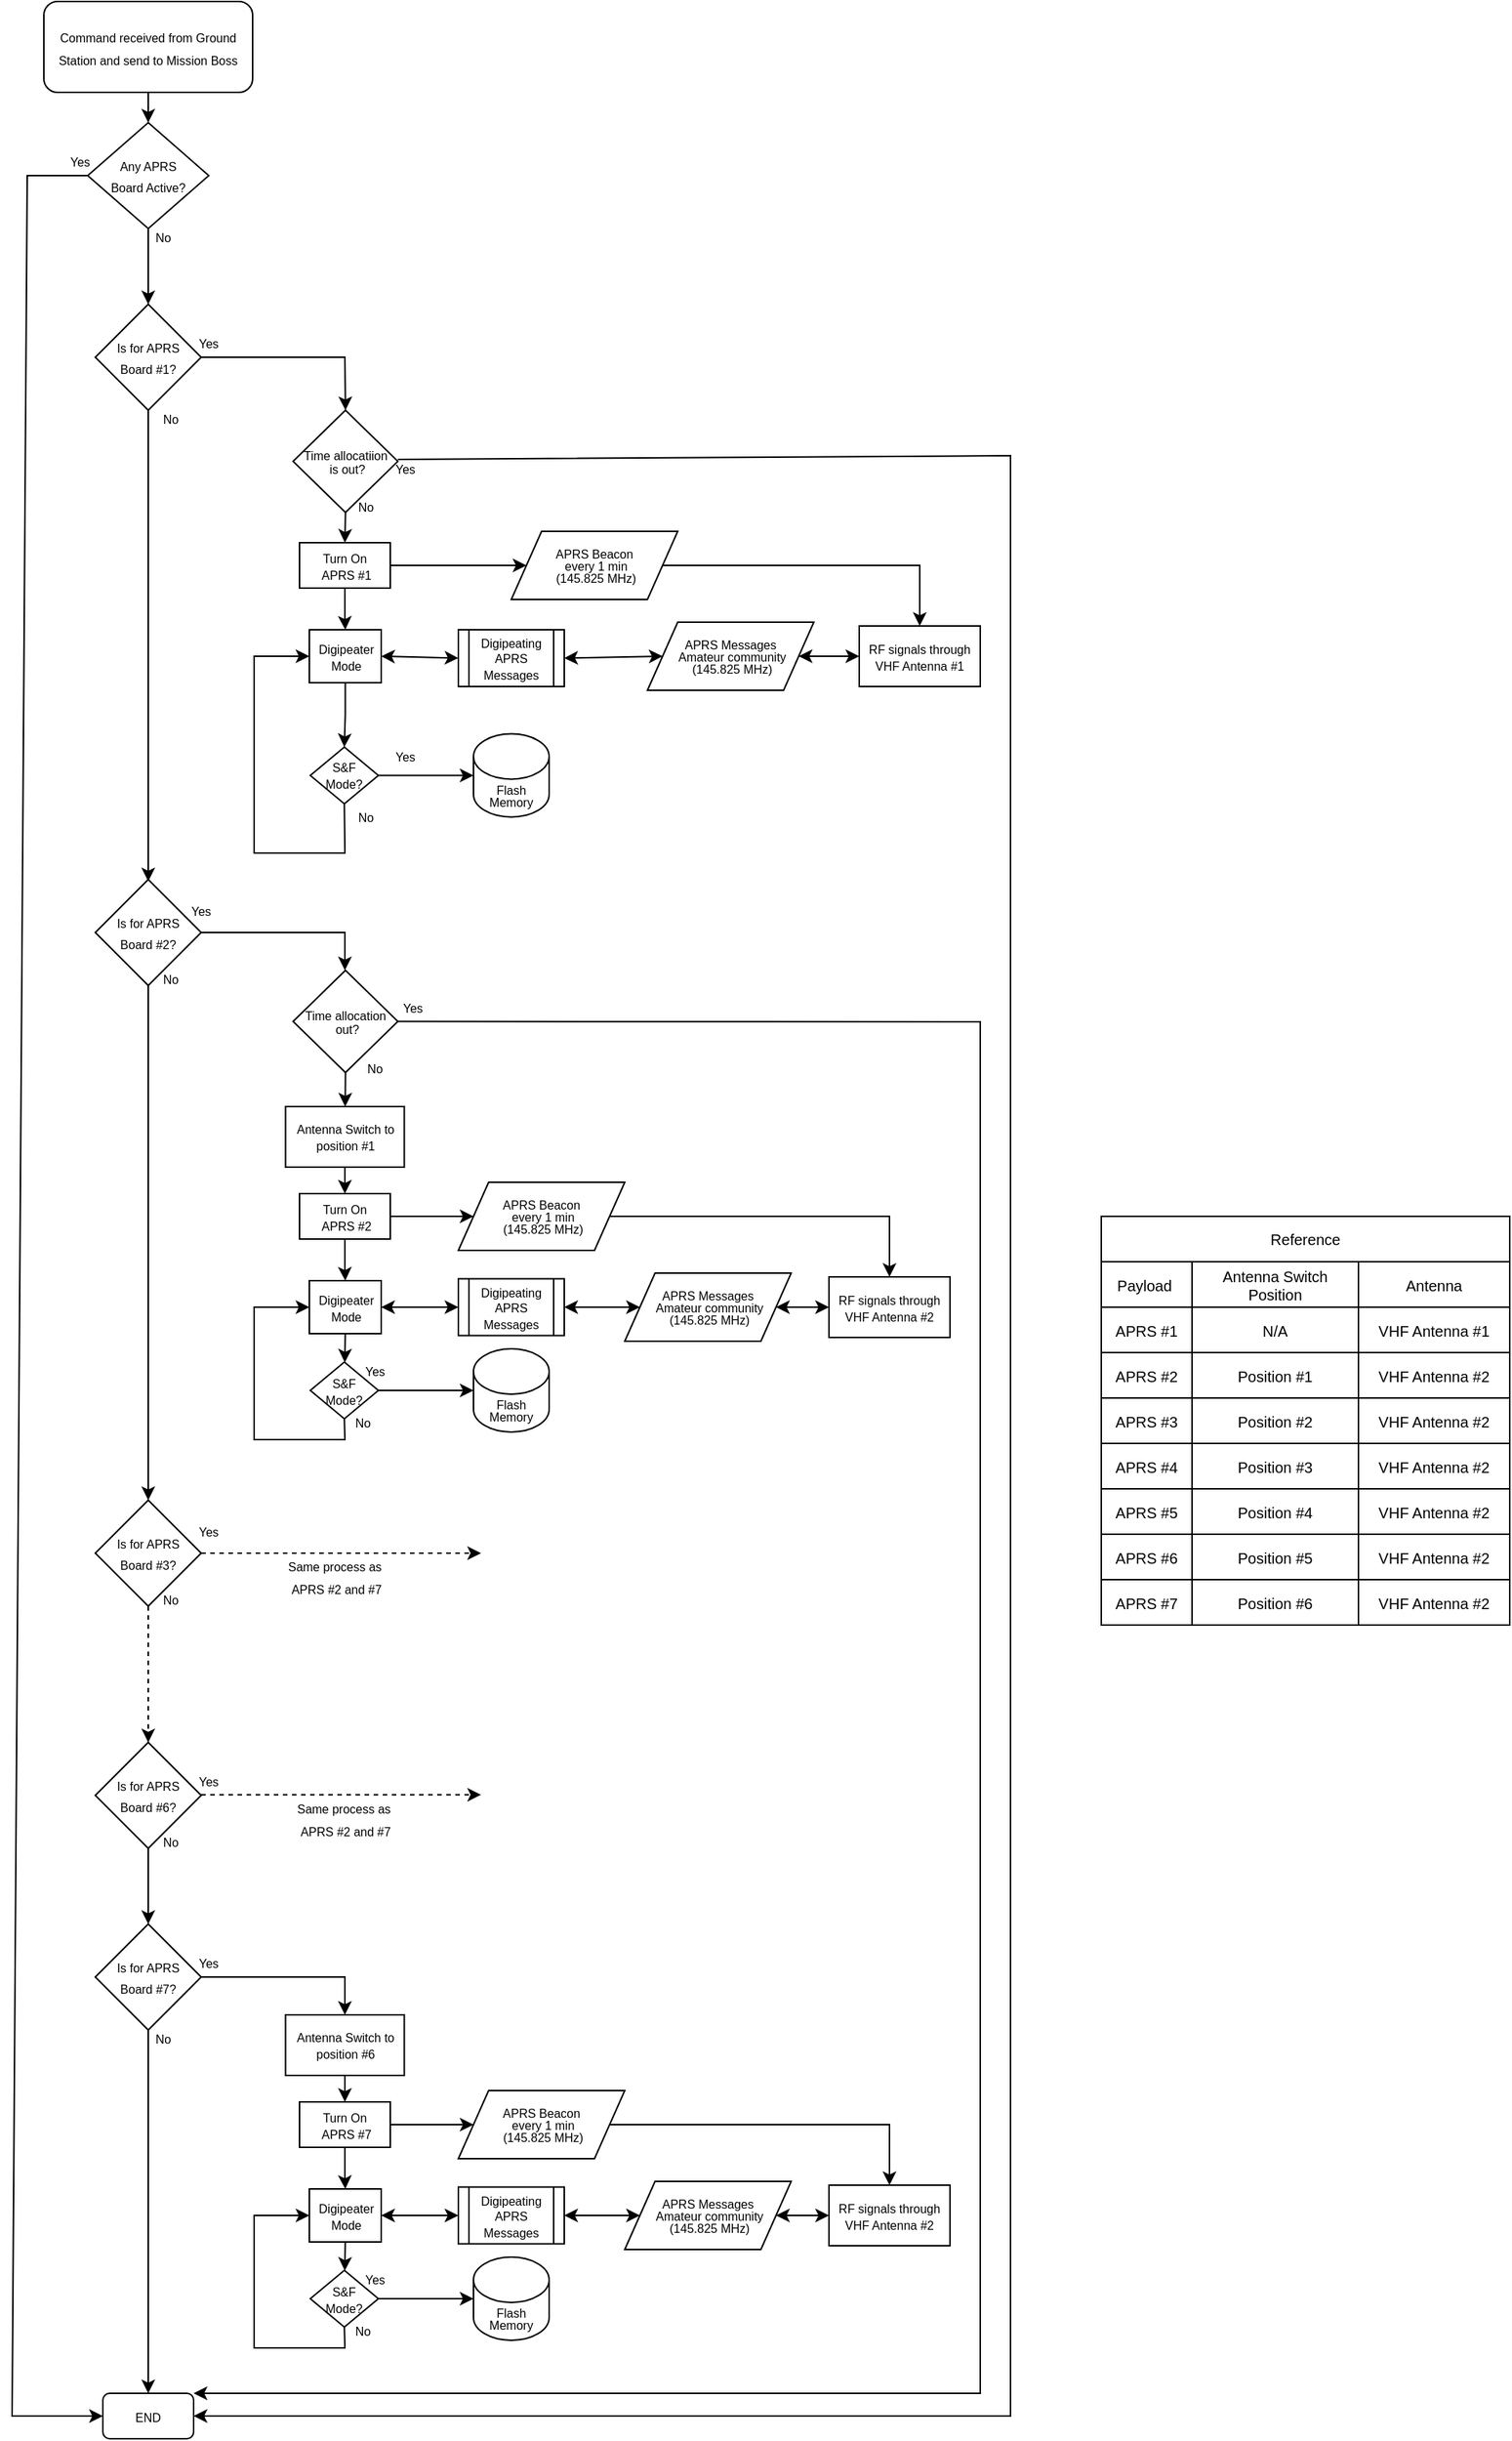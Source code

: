 <mxfile version="21.2.1" type="device">
  <diagram id="C5RBs43oDa-KdzZeNtuy" name="Page-1">
    <mxGraphModel dx="1036" dy="614" grid="1" gridSize="10" guides="1" tooltips="1" connect="1" arrows="1" fold="1" page="1" pageScale="1" pageWidth="1169" pageHeight="1654" math="0" shadow="0">
      <root>
        <mxCell id="WIyWlLk6GJQsqaUBKTNV-0" />
        <mxCell id="WIyWlLk6GJQsqaUBKTNV-1" parent="WIyWlLk6GJQsqaUBKTNV-0" />
        <mxCell id="vs_BLZ7xKDSKBa5y9xtv-194" value="Yes" style="text;html=1;strokeColor=none;fillColor=none;align=center;verticalAlign=middle;whiteSpace=wrap;rounded=0;fontSize=8;" parent="WIyWlLk6GJQsqaUBKTNV-1" vertex="1">
          <mxGeometry x="355" y="660" width="60" height="30" as="geometry" />
        </mxCell>
        <mxCell id="vs_BLZ7xKDSKBa5y9xtv-48" value="" style="edgeStyle=orthogonalEdgeStyle;rounded=0;orthogonalLoop=1;jettySize=auto;html=1;" parent="WIyWlLk6GJQsqaUBKTNV-1" source="vs_BLZ7xKDSKBa5y9xtv-7" edge="1">
          <mxGeometry relative="1" as="geometry">
            <mxPoint x="210" y="591.25" as="targetPoint" />
          </mxGeometry>
        </mxCell>
        <mxCell id="vs_BLZ7xKDSKBa5y9xtv-7" value="&lt;p style=&quot;line-height: 0%;&quot;&gt;&lt;span style=&quot;font-size: 8px;&quot;&gt;Is for APRS&lt;/span&gt;&lt;/p&gt;&lt;p style=&quot;line-height: 0%;&quot;&gt;&lt;span style=&quot;font-size: 8px;&quot;&gt;Board #1?&lt;/span&gt;&lt;/p&gt;" style="rhombus;whiteSpace=wrap;html=1;" parent="WIyWlLk6GJQsqaUBKTNV-1" vertex="1">
          <mxGeometry x="175" y="210" width="70" height="70" as="geometry" />
        </mxCell>
        <mxCell id="vs_BLZ7xKDSKBa5y9xtv-90" value="" style="edgeStyle=orthogonalEdgeStyle;rounded=0;orthogonalLoop=1;jettySize=auto;html=1;" parent="WIyWlLk6GJQsqaUBKTNV-1" source="vs_BLZ7xKDSKBa5y9xtv-13" target="vs_BLZ7xKDSKBa5y9xtv-19" edge="1">
          <mxGeometry relative="1" as="geometry" />
        </mxCell>
        <mxCell id="vs_BLZ7xKDSKBa5y9xtv-91" value="" style="edgeStyle=orthogonalEdgeStyle;rounded=0;orthogonalLoop=1;jettySize=auto;html=1;" parent="WIyWlLk6GJQsqaUBKTNV-1" source="vs_BLZ7xKDSKBa5y9xtv-13" target="vs_BLZ7xKDSKBa5y9xtv-35" edge="1">
          <mxGeometry relative="1" as="geometry" />
        </mxCell>
        <mxCell id="vs_BLZ7xKDSKBa5y9xtv-13" value="&lt;p style=&quot;line-height: 80%;&quot;&gt;&lt;font style=&quot;font-size: 8px;&quot;&gt;Turn On&lt;br&gt;&amp;nbsp;APRS #1&lt;/font&gt;&lt;/p&gt;" style="whiteSpace=wrap;html=1;" parent="WIyWlLk6GJQsqaUBKTNV-1" vertex="1">
          <mxGeometry x="310" y="367.5" width="60" height="30" as="geometry" />
        </mxCell>
        <mxCell id="vs_BLZ7xKDSKBa5y9xtv-26" value="" style="edgeStyle=orthogonalEdgeStyle;rounded=0;orthogonalLoop=1;jettySize=auto;html=1;" parent="WIyWlLk6GJQsqaUBKTNV-1" source="vs_BLZ7xKDSKBa5y9xtv-19" target="vs_BLZ7xKDSKBa5y9xtv-25" edge="1">
          <mxGeometry relative="1" as="geometry" />
        </mxCell>
        <mxCell id="vs_BLZ7xKDSKBa5y9xtv-19" value="&lt;p style=&quot;line-height: 80%;&quot;&gt;&lt;span style=&quot;font-size: 8px;&quot;&gt;Digipeater Mode&lt;/span&gt;&lt;/p&gt;" style="whiteSpace=wrap;html=1;" parent="WIyWlLk6GJQsqaUBKTNV-1" vertex="1">
          <mxGeometry x="316.5" y="425" width="47.5" height="35" as="geometry" />
        </mxCell>
        <mxCell id="vs_BLZ7xKDSKBa5y9xtv-54" value="" style="edgeStyle=orthogonalEdgeStyle;rounded=0;orthogonalLoop=1;jettySize=auto;html=1;startArrow=classic;startFill=1;" parent="WIyWlLk6GJQsqaUBKTNV-1" source="vs_BLZ7xKDSKBa5y9xtv-23" target="vs_BLZ7xKDSKBa5y9xtv-53" edge="1">
          <mxGeometry relative="1" as="geometry" />
        </mxCell>
        <mxCell id="vs_BLZ7xKDSKBa5y9xtv-23" value="&lt;p style=&quot;line-height: 0%; font-size: 8px;&quot;&gt;&lt;font style=&quot;font-size: 8px;&quot;&gt;APRS&amp;nbsp;Messages&lt;/font&gt;&lt;/p&gt;&lt;p style=&quot;line-height: 0%; font-size: 8px;&quot;&gt;&lt;font style=&quot;font-size: 8px;&quot;&gt;&amp;nbsp;Amateur community&lt;/font&gt;&lt;/p&gt;&lt;p style=&quot;line-height: 0%; font-size: 8px;&quot;&gt;&lt;font style=&quot;font-size: 8px;&quot;&gt;&amp;nbsp;(145.825 MHz)&lt;/font&gt;&lt;/p&gt;" style="shape=parallelogram;perimeter=parallelogramPerimeter;whiteSpace=wrap;html=1;fixedSize=1;" parent="WIyWlLk6GJQsqaUBKTNV-1" vertex="1">
          <mxGeometry x="540" y="420" width="110" height="45" as="geometry" />
        </mxCell>
        <mxCell id="vs_BLZ7xKDSKBa5y9xtv-32" value="" style="edgeStyle=orthogonalEdgeStyle;rounded=0;orthogonalLoop=1;jettySize=auto;html=1;entryX=0;entryY=0.5;entryDx=0;entryDy=0;entryPerimeter=0;" parent="WIyWlLk6GJQsqaUBKTNV-1" source="vs_BLZ7xKDSKBa5y9xtv-25" target="vs_BLZ7xKDSKBa5y9xtv-34" edge="1">
          <mxGeometry relative="1" as="geometry">
            <mxPoint x="450" y="517.5" as="targetPoint" />
          </mxGeometry>
        </mxCell>
        <mxCell id="vs_BLZ7xKDSKBa5y9xtv-25" value="&lt;p style=&quot;line-height: 70%;&quot;&gt;&lt;font style=&quot;font-size: 8px;&quot;&gt;S&amp;amp;F &lt;br&gt;Mode?&lt;/font&gt;&lt;/p&gt;" style="rhombus;whiteSpace=wrap;html=1;" parent="WIyWlLk6GJQsqaUBKTNV-1" vertex="1">
          <mxGeometry x="317.13" y="502.5" width="45" height="37.5" as="geometry" />
        </mxCell>
        <mxCell id="vs_BLZ7xKDSKBa5y9xtv-34" value="&lt;p style=&quot;line-height: 50%;&quot;&gt;&lt;font style=&quot;font-size: 8px;&quot;&gt;Flash Memory&lt;/font&gt;&lt;/p&gt;" style="shape=cylinder3;whiteSpace=wrap;html=1;boundedLbl=1;backgroundOutline=1;size=15;" parent="WIyWlLk6GJQsqaUBKTNV-1" vertex="1">
          <mxGeometry x="425" y="493.75" width="50" height="55" as="geometry" />
        </mxCell>
        <mxCell id="vs_BLZ7xKDSKBa5y9xtv-55" style="edgeStyle=orthogonalEdgeStyle;rounded=0;orthogonalLoop=1;jettySize=auto;html=1;entryX=0.5;entryY=0;entryDx=0;entryDy=0;" parent="WIyWlLk6GJQsqaUBKTNV-1" source="vs_BLZ7xKDSKBa5y9xtv-35" target="vs_BLZ7xKDSKBa5y9xtv-53" edge="1">
          <mxGeometry relative="1" as="geometry" />
        </mxCell>
        <mxCell id="vs_BLZ7xKDSKBa5y9xtv-35" value="&lt;p style=&quot;line-height: 0%; font-size: 8px;&quot;&gt;&lt;font style=&quot;font-size: 8px;&quot;&gt;APRS&amp;nbsp;Beacon&lt;/font&gt;&lt;/p&gt;&lt;p style=&quot;line-height: 0%; font-size: 8px;&quot;&gt;&lt;font style=&quot;font-size: 8px;&quot;&gt;&amp;nbsp;every 1 min&lt;/font&gt;&lt;/p&gt;&lt;p style=&quot;line-height: 0%; font-size: 8px;&quot;&gt;&lt;font style=&quot;font-size: 8px;&quot;&gt;&amp;nbsp;(145.825 MHz)&lt;/font&gt;&lt;/p&gt;" style="shape=parallelogram;perimeter=parallelogramPerimeter;whiteSpace=wrap;html=1;fixedSize=1;" parent="WIyWlLk6GJQsqaUBKTNV-1" vertex="1">
          <mxGeometry x="450" y="360" width="110" height="45" as="geometry" />
        </mxCell>
        <mxCell id="vs_BLZ7xKDSKBa5y9xtv-36" value="" style="endArrow=classic;html=1;rounded=0;exitX=0.5;exitY=1;exitDx=0;exitDy=0;entryX=0;entryY=0.5;entryDx=0;entryDy=0;" parent="WIyWlLk6GJQsqaUBKTNV-1" source="vs_BLZ7xKDSKBa5y9xtv-25" target="vs_BLZ7xKDSKBa5y9xtv-19" edge="1">
          <mxGeometry width="50" height="50" relative="1" as="geometry">
            <mxPoint x="400" y="472.5" as="sourcePoint" />
            <mxPoint x="450" y="422.5" as="targetPoint" />
            <Array as="points">
              <mxPoint x="340" y="572.5" />
              <mxPoint x="280" y="572.5" />
              <mxPoint x="280" y="442.5" />
            </Array>
          </mxGeometry>
        </mxCell>
        <mxCell id="vs_BLZ7xKDSKBa5y9xtv-37" value="&lt;font style=&quot;font-size: 8px;&quot;&gt;Yes&lt;/font&gt;" style="text;html=1;strokeColor=none;fillColor=none;align=center;verticalAlign=middle;whiteSpace=wrap;rounded=0;" parent="WIyWlLk6GJQsqaUBKTNV-1" vertex="1">
          <mxGeometry x="370" y="502.5" width="20" height="10" as="geometry" />
        </mxCell>
        <mxCell id="vs_BLZ7xKDSKBa5y9xtv-38" value="&lt;font style=&quot;font-size: 8px;&quot;&gt;No&lt;/font&gt;" style="text;html=1;strokeColor=none;fillColor=none;align=center;verticalAlign=middle;whiteSpace=wrap;rounded=0;" parent="WIyWlLk6GJQsqaUBKTNV-1" vertex="1">
          <mxGeometry x="344" y="542.5" width="20" height="10" as="geometry" />
        </mxCell>
        <mxCell id="vs_BLZ7xKDSKBa5y9xtv-42" value="&lt;font style=&quot;font-size: 8px;&quot;&gt;Yes&lt;/font&gt;" style="text;html=1;strokeColor=none;fillColor=none;align=center;verticalAlign=middle;whiteSpace=wrap;rounded=0;" parent="WIyWlLk6GJQsqaUBKTNV-1" vertex="1">
          <mxGeometry x="240" y="230" width="20" height="10" as="geometry" />
        </mxCell>
        <mxCell id="vs_BLZ7xKDSKBa5y9xtv-43" value="&lt;p style=&quot;line-height: 80%;&quot;&gt;&lt;font style=&quot;font-size: 8px;&quot;&gt;Digipeating&lt;br&gt;APRS Messages&lt;/font&gt;&lt;/p&gt;" style="shape=process;whiteSpace=wrap;html=1;backgroundOutline=1;" parent="WIyWlLk6GJQsqaUBKTNV-1" vertex="1">
          <mxGeometry x="415" y="425" width="70" height="37.5" as="geometry" />
        </mxCell>
        <mxCell id="vs_BLZ7xKDSKBa5y9xtv-44" value="" style="endArrow=classic;html=1;rounded=0;exitX=1;exitY=0.5;exitDx=0;exitDy=0;entryX=0;entryY=0.5;entryDx=0;entryDy=0;startArrow=classic;startFill=1;" parent="WIyWlLk6GJQsqaUBKTNV-1" source="vs_BLZ7xKDSKBa5y9xtv-19" target="vs_BLZ7xKDSKBa5y9xtv-43" edge="1">
          <mxGeometry width="50" height="50" relative="1" as="geometry">
            <mxPoint x="340" y="372.5" as="sourcePoint" />
            <mxPoint x="390" y="322.5" as="targetPoint" />
          </mxGeometry>
        </mxCell>
        <mxCell id="vs_BLZ7xKDSKBa5y9xtv-45" value="" style="endArrow=classic;html=1;rounded=0;exitX=1;exitY=0.5;exitDx=0;exitDy=0;entryX=0;entryY=0.5;entryDx=0;entryDy=0;startArrow=classic;startFill=1;" parent="WIyWlLk6GJQsqaUBKTNV-1" source="vs_BLZ7xKDSKBa5y9xtv-43" target="vs_BLZ7xKDSKBa5y9xtv-23" edge="1">
          <mxGeometry width="50" height="50" relative="1" as="geometry">
            <mxPoint x="520" y="407.5" as="sourcePoint" />
            <mxPoint x="570" y="357.5" as="targetPoint" />
          </mxGeometry>
        </mxCell>
        <mxCell id="vs_BLZ7xKDSKBa5y9xtv-53" value="&lt;p style=&quot;line-height: 80%;&quot;&gt;&lt;font style=&quot;font-size: 8px;&quot;&gt;RF signals through VHF Antenna #1&lt;/font&gt;&lt;/p&gt;" style="whiteSpace=wrap;html=1;" parent="WIyWlLk6GJQsqaUBKTNV-1" vertex="1">
          <mxGeometry x="680" y="422.5" width="80" height="40" as="geometry" />
        </mxCell>
        <mxCell id="vs_BLZ7xKDSKBa5y9xtv-92" value="&lt;font style=&quot;font-size: 8px;&quot;&gt;No&lt;/font&gt;" style="text;html=1;strokeColor=none;fillColor=none;align=center;verticalAlign=middle;whiteSpace=wrap;rounded=0;" parent="WIyWlLk6GJQsqaUBKTNV-1" vertex="1">
          <mxGeometry x="215" y="280" width="20" height="10" as="geometry" />
        </mxCell>
        <mxCell id="vs_BLZ7xKDSKBa5y9xtv-93" value="&lt;p style=&quot;line-height: 0%;&quot;&gt;&lt;font style=&quot;font-size: 8px;&quot;&gt;Any APRS&lt;/font&gt;&lt;/p&gt;&lt;p style=&quot;line-height: 0%;&quot;&gt;&lt;font style=&quot;font-size: 8px;&quot;&gt;Board Active?&lt;/font&gt;&lt;/p&gt;" style="rhombus;whiteSpace=wrap;html=1;" parent="WIyWlLk6GJQsqaUBKTNV-1" vertex="1">
          <mxGeometry x="170" y="90" width="80" height="70" as="geometry" />
        </mxCell>
        <mxCell id="vs_BLZ7xKDSKBa5y9xtv-96" value="" style="endArrow=classic;html=1;rounded=0;exitX=0.5;exitY=1;exitDx=0;exitDy=0;entryX=0.5;entryY=0;entryDx=0;entryDy=0;" parent="WIyWlLk6GJQsqaUBKTNV-1" source="vs_BLZ7xKDSKBa5y9xtv-93" target="vs_BLZ7xKDSKBa5y9xtv-7" edge="1">
          <mxGeometry width="50" height="50" relative="1" as="geometry">
            <mxPoint x="450" y="400" as="sourcePoint" />
            <mxPoint x="500" y="350" as="targetPoint" />
          </mxGeometry>
        </mxCell>
        <mxCell id="vs_BLZ7xKDSKBa5y9xtv-99" value="&lt;font style=&quot;font-size: 8px;&quot;&gt;Yes&lt;/font&gt;" style="text;html=1;strokeColor=none;fillColor=none;align=center;verticalAlign=middle;whiteSpace=wrap;rounded=0;" parent="WIyWlLk6GJQsqaUBKTNV-1" vertex="1">
          <mxGeometry x="155" y="110" width="20" height="10" as="geometry" />
        </mxCell>
        <mxCell id="vs_BLZ7xKDSKBa5y9xtv-100" value="&lt;font style=&quot;font-size: 8px;&quot;&gt;No&lt;/font&gt;" style="text;html=1;strokeColor=none;fillColor=none;align=center;verticalAlign=middle;whiteSpace=wrap;rounded=0;" parent="WIyWlLk6GJQsqaUBKTNV-1" vertex="1">
          <mxGeometry x="210" y="160" width="20" height="10" as="geometry" />
        </mxCell>
        <mxCell id="vs_BLZ7xKDSKBa5y9xtv-101" value="&lt;p style=&quot;line-height: 0%;&quot;&gt;&lt;span style=&quot;font-size: 8px;&quot;&gt;Is for APRS&lt;/span&gt;&lt;/p&gt;&lt;p style=&quot;line-height: 0%;&quot;&gt;&lt;span style=&quot;font-size: 8px;&quot;&gt;Board #2?&lt;/span&gt;&lt;/p&gt;" style="rhombus;whiteSpace=wrap;html=1;" parent="WIyWlLk6GJQsqaUBKTNV-1" vertex="1">
          <mxGeometry x="175" y="590" width="70" height="70" as="geometry" />
        </mxCell>
        <mxCell id="vs_BLZ7xKDSKBa5y9xtv-109" value="&lt;p style=&quot;line-height: 80%;&quot;&gt;&lt;font style=&quot;font-size: 8px;&quot;&gt;Antenna Switch to position #1&lt;/font&gt;&lt;/p&gt;" style="whiteSpace=wrap;html=1;" parent="WIyWlLk6GJQsqaUBKTNV-1" vertex="1">
          <mxGeometry x="300.75" y="740" width="78.5" height="40" as="geometry" />
        </mxCell>
        <mxCell id="vs_BLZ7xKDSKBa5y9xtv-122" value="&lt;font style=&quot;font-size: 8px;&quot;&gt;Yes&lt;/font&gt;" style="text;html=1;strokeColor=none;fillColor=none;align=center;verticalAlign=middle;whiteSpace=wrap;rounded=0;" parent="WIyWlLk6GJQsqaUBKTNV-1" vertex="1">
          <mxGeometry x="235" y="605" width="20" height="10" as="geometry" />
        </mxCell>
        <mxCell id="vs_BLZ7xKDSKBa5y9xtv-123" value="&lt;font style=&quot;font-size: 8px;&quot;&gt;No&lt;/font&gt;" style="text;html=1;strokeColor=none;fillColor=none;align=center;verticalAlign=middle;whiteSpace=wrap;rounded=0;" parent="WIyWlLk6GJQsqaUBKTNV-1" vertex="1">
          <mxGeometry x="215" y="650" width="20" height="10" as="geometry" />
        </mxCell>
        <mxCell id="vs_BLZ7xKDSKBa5y9xtv-147" value="&lt;p style=&quot;line-height: 0%;&quot;&gt;&lt;span style=&quot;font-size: 8px;&quot;&gt;Is for APRS&lt;/span&gt;&lt;/p&gt;&lt;p style=&quot;line-height: 0%;&quot;&gt;&lt;span style=&quot;font-size: 8px;&quot;&gt;Board #7?&lt;/span&gt;&lt;/p&gt;" style="rhombus;whiteSpace=wrap;html=1;" parent="WIyWlLk6GJQsqaUBKTNV-1" vertex="1">
          <mxGeometry x="175" y="1280" width="70" height="70" as="geometry" />
        </mxCell>
        <mxCell id="vs_BLZ7xKDSKBa5y9xtv-150" value="&lt;font style=&quot;font-size: 8px;&quot;&gt;END&lt;/font&gt;" style="rounded=1;whiteSpace=wrap;html=1;" parent="WIyWlLk6GJQsqaUBKTNV-1" vertex="1">
          <mxGeometry x="180" y="1590" width="60" height="30" as="geometry" />
        </mxCell>
        <mxCell id="vs_BLZ7xKDSKBa5y9xtv-151" value="" style="endArrow=classic;html=1;rounded=0;exitX=0.5;exitY=1;exitDx=0;exitDy=0;entryX=0.5;entryY=0;entryDx=0;entryDy=0;" parent="WIyWlLk6GJQsqaUBKTNV-1" source="vs_BLZ7xKDSKBa5y9xtv-147" target="vs_BLZ7xKDSKBa5y9xtv-150" edge="1">
          <mxGeometry width="50" height="50" relative="1" as="geometry">
            <mxPoint x="500" y="1080" as="sourcePoint" />
            <mxPoint x="550" y="1030" as="targetPoint" />
          </mxGeometry>
        </mxCell>
        <mxCell id="vs_BLZ7xKDSKBa5y9xtv-152" value="" style="endArrow=classic;html=1;rounded=0;exitX=0;exitY=0.5;exitDx=0;exitDy=0;entryX=0;entryY=0.5;entryDx=0;entryDy=0;" parent="WIyWlLk6GJQsqaUBKTNV-1" source="vs_BLZ7xKDSKBa5y9xtv-93" target="vs_BLZ7xKDSKBa5y9xtv-150" edge="1">
          <mxGeometry width="50" height="50" relative="1" as="geometry">
            <mxPoint x="500" y="430" as="sourcePoint" />
            <mxPoint x="140" y="1170" as="targetPoint" />
            <Array as="points">
              <mxPoint x="130" y="125" />
              <mxPoint x="120" y="1605" />
            </Array>
          </mxGeometry>
        </mxCell>
        <mxCell id="vs_BLZ7xKDSKBa5y9xtv-154" value="&lt;font style=&quot;font-size: 8px;&quot;&gt;Same process as&amp;nbsp;&lt;br&gt;APRS #2 and #7&lt;/font&gt;" style="text;html=1;align=center;verticalAlign=middle;resizable=0;points=[];autosize=1;strokeColor=none;fillColor=none;" parent="WIyWlLk6GJQsqaUBKTNV-1" vertex="1">
          <mxGeometry x="289.25" y="1030" width="90" height="40" as="geometry" />
        </mxCell>
        <mxCell id="vs_BLZ7xKDSKBa5y9xtv-155" value="&lt;p style=&quot;line-height: 60%;&quot;&gt;&lt;font style=&quot;font-size: 8px;&quot;&gt;Time allocatiion&lt;br&gt;&amp;nbsp;is out?&lt;/font&gt;&lt;/p&gt;" style="rhombus;whiteSpace=wrap;html=1;" parent="WIyWlLk6GJQsqaUBKTNV-1" vertex="1">
          <mxGeometry x="305.75" y="280" width="69.25" height="67.5" as="geometry" />
        </mxCell>
        <mxCell id="vs_BLZ7xKDSKBa5y9xtv-156" value="" style="endArrow=classic;html=1;rounded=0;exitX=0.5;exitY=1;exitDx=0;exitDy=0;entryX=0.5;entryY=0;entryDx=0;entryDy=0;" parent="WIyWlLk6GJQsqaUBKTNV-1" source="vs_BLZ7xKDSKBa5y9xtv-155" target="vs_BLZ7xKDSKBa5y9xtv-13" edge="1">
          <mxGeometry width="50" height="50" relative="1" as="geometry">
            <mxPoint x="350" y="270" as="sourcePoint" />
            <mxPoint x="400" y="220" as="targetPoint" />
          </mxGeometry>
        </mxCell>
        <mxCell id="vs_BLZ7xKDSKBa5y9xtv-157" value="&lt;font style=&quot;font-size: 8px;&quot;&gt;No&lt;/font&gt;" style="text;html=1;strokeColor=none;fillColor=none;align=center;verticalAlign=middle;whiteSpace=wrap;rounded=0;" parent="WIyWlLk6GJQsqaUBKTNV-1" vertex="1">
          <mxGeometry x="344" y="337.5" width="20" height="10" as="geometry" />
        </mxCell>
        <mxCell id="vs_BLZ7xKDSKBa5y9xtv-158" value="" style="endArrow=classic;html=1;rounded=0;exitX=1;exitY=0.5;exitDx=0;exitDy=0;entryX=0.5;entryY=0;entryDx=0;entryDy=0;" parent="WIyWlLk6GJQsqaUBKTNV-1" source="vs_BLZ7xKDSKBa5y9xtv-7" target="vs_BLZ7xKDSKBa5y9xtv-155" edge="1">
          <mxGeometry width="50" height="50" relative="1" as="geometry">
            <mxPoint x="350" y="270" as="sourcePoint" />
            <mxPoint x="400" y="220" as="targetPoint" />
            <Array as="points">
              <mxPoint x="340" y="245" />
            </Array>
          </mxGeometry>
        </mxCell>
        <mxCell id="vs_BLZ7xKDSKBa5y9xtv-159" value="&lt;font style=&quot;font-size: 8px;&quot;&gt;Yes&lt;/font&gt;" style="text;html=1;strokeColor=none;fillColor=none;align=center;verticalAlign=middle;whiteSpace=wrap;rounded=0;" parent="WIyWlLk6GJQsqaUBKTNV-1" vertex="1">
          <mxGeometry x="370" y="312.5" width="20" height="10" as="geometry" />
        </mxCell>
        <mxCell id="vs_BLZ7xKDSKBa5y9xtv-161" value="" style="endArrow=classic;html=1;rounded=0;exitX=0.25;exitY=0;exitDx=0;exitDy=0;entryX=1;entryY=0.5;entryDx=0;entryDy=0;" parent="WIyWlLk6GJQsqaUBKTNV-1" source="vs_BLZ7xKDSKBa5y9xtv-159" target="vs_BLZ7xKDSKBa5y9xtv-150" edge="1">
          <mxGeometry width="50" height="50" relative="1" as="geometry">
            <mxPoint x="415" y="317.5" as="sourcePoint" />
            <mxPoint x="850" y="1260" as="targetPoint" />
            <Array as="points">
              <mxPoint x="780" y="310" />
              <mxPoint x="780" y="1605" />
            </Array>
          </mxGeometry>
        </mxCell>
        <mxCell id="vs_BLZ7xKDSKBa5y9xtv-162" value="&lt;p style=&quot;line-height: 60%;&quot;&gt;&lt;font style=&quot;font-size: 8px;&quot;&gt;Time allocation&lt;br&gt;&amp;nbsp;out?&lt;/font&gt;&lt;/p&gt;" style="rhombus;html=1;verticalAlign=middle;whiteSpace=wrap;" parent="WIyWlLk6GJQsqaUBKTNV-1" vertex="1">
          <mxGeometry x="305.75" y="650" width="69.25" height="67.5" as="geometry" />
        </mxCell>
        <mxCell id="vs_BLZ7xKDSKBa5y9xtv-163" value="" style="endArrow=classic;html=1;rounded=0;exitX=1;exitY=0.5;exitDx=0;exitDy=0;" parent="WIyWlLk6GJQsqaUBKTNV-1" edge="1">
          <mxGeometry width="50" height="50" relative="1" as="geometry">
            <mxPoint x="245" y="625" as="sourcePoint" />
            <mxPoint x="340" y="650" as="targetPoint" />
            <Array as="points">
              <mxPoint x="340" y="625" />
            </Array>
          </mxGeometry>
        </mxCell>
        <mxCell id="vs_BLZ7xKDSKBa5y9xtv-164" value="" style="endArrow=classic;html=1;rounded=0;exitX=0.5;exitY=1;exitDx=0;exitDy=0;" parent="WIyWlLk6GJQsqaUBKTNV-1" source="vs_BLZ7xKDSKBa5y9xtv-162" target="vs_BLZ7xKDSKBa5y9xtv-109" edge="1">
          <mxGeometry width="50" height="50" relative="1" as="geometry">
            <mxPoint x="270" y="850" as="sourcePoint" />
            <mxPoint x="320" y="800" as="targetPoint" />
          </mxGeometry>
        </mxCell>
        <mxCell id="vs_BLZ7xKDSKBa5y9xtv-165" value="" style="edgeStyle=orthogonalEdgeStyle;rounded=0;orthogonalLoop=1;jettySize=auto;html=1;" parent="WIyWlLk6GJQsqaUBKTNV-1" source="vs_BLZ7xKDSKBa5y9xtv-167" target="vs_BLZ7xKDSKBa5y9xtv-169" edge="1">
          <mxGeometry relative="1" as="geometry" />
        </mxCell>
        <mxCell id="vs_BLZ7xKDSKBa5y9xtv-166" value="" style="edgeStyle=orthogonalEdgeStyle;rounded=0;orthogonalLoop=1;jettySize=auto;html=1;" parent="WIyWlLk6GJQsqaUBKTNV-1" source="vs_BLZ7xKDSKBa5y9xtv-167" target="vs_BLZ7xKDSKBa5y9xtv-176" edge="1">
          <mxGeometry relative="1" as="geometry" />
        </mxCell>
        <mxCell id="vs_BLZ7xKDSKBa5y9xtv-167" value="&lt;p style=&quot;line-height: 80%;&quot;&gt;&lt;font style=&quot;font-size: 8px;&quot;&gt;Turn On&lt;br&gt;&amp;nbsp;APRS #2&lt;/font&gt;&lt;/p&gt;" style="whiteSpace=wrap;html=1;" parent="WIyWlLk6GJQsqaUBKTNV-1" vertex="1">
          <mxGeometry x="310" y="797.5" width="60" height="30" as="geometry" />
        </mxCell>
        <mxCell id="vs_BLZ7xKDSKBa5y9xtv-169" value="&lt;p style=&quot;line-height: 80%;&quot;&gt;&lt;span style=&quot;font-size: 8px;&quot;&gt;Digipeater Mode&lt;/span&gt;&lt;/p&gt;" style="whiteSpace=wrap;html=1;" parent="WIyWlLk6GJQsqaUBKTNV-1" vertex="1">
          <mxGeometry x="316.5" y="855" width="47.5" height="35" as="geometry" />
        </mxCell>
        <mxCell id="vs_BLZ7xKDSKBa5y9xtv-170" value="" style="edgeStyle=orthogonalEdgeStyle;rounded=0;orthogonalLoop=1;jettySize=auto;html=1;startArrow=classic;startFill=1;" parent="WIyWlLk6GJQsqaUBKTNV-1" source="vs_BLZ7xKDSKBa5y9xtv-171" target="vs_BLZ7xKDSKBa5y9xtv-183" edge="1">
          <mxGeometry relative="1" as="geometry" />
        </mxCell>
        <mxCell id="vs_BLZ7xKDSKBa5y9xtv-171" value="&lt;p style=&quot;line-height: 0%; font-size: 8px;&quot;&gt;&lt;font style=&quot;font-size: 8px;&quot;&gt;APRS&amp;nbsp;Messages&lt;/font&gt;&lt;/p&gt;&lt;p style=&quot;line-height: 0%; font-size: 8px;&quot;&gt;&lt;font style=&quot;font-size: 8px;&quot;&gt;&amp;nbsp;Amateur community&lt;/font&gt;&lt;/p&gt;&lt;p style=&quot;line-height: 0%; font-size: 8px;&quot;&gt;&lt;font style=&quot;font-size: 8px;&quot;&gt;&amp;nbsp;(145.825 MHz)&lt;/font&gt;&lt;/p&gt;" style="shape=parallelogram;perimeter=parallelogramPerimeter;whiteSpace=wrap;html=1;fixedSize=1;" parent="WIyWlLk6GJQsqaUBKTNV-1" vertex="1">
          <mxGeometry x="525" y="850" width="110" height="45" as="geometry" />
        </mxCell>
        <mxCell id="vs_BLZ7xKDSKBa5y9xtv-172" value="" style="edgeStyle=orthogonalEdgeStyle;rounded=0;orthogonalLoop=1;jettySize=auto;html=1;entryX=0;entryY=0.5;entryDx=0;entryDy=0;entryPerimeter=0;" parent="WIyWlLk6GJQsqaUBKTNV-1" source="vs_BLZ7xKDSKBa5y9xtv-173" target="vs_BLZ7xKDSKBa5y9xtv-174" edge="1">
          <mxGeometry relative="1" as="geometry">
            <mxPoint x="450" y="947.5" as="targetPoint" />
          </mxGeometry>
        </mxCell>
        <mxCell id="vs_BLZ7xKDSKBa5y9xtv-173" value="&lt;p style=&quot;line-height: 70%;&quot;&gt;&lt;font style=&quot;font-size: 8px;&quot;&gt;S&amp;amp;F &lt;br&gt;Mode?&lt;/font&gt;&lt;/p&gt;" style="rhombus;whiteSpace=wrap;html=1;" parent="WIyWlLk6GJQsqaUBKTNV-1" vertex="1">
          <mxGeometry x="317.13" y="908.75" width="45" height="37.5" as="geometry" />
        </mxCell>
        <mxCell id="vs_BLZ7xKDSKBa5y9xtv-174" value="&lt;p style=&quot;line-height: 50%;&quot;&gt;&lt;font style=&quot;font-size: 8px;&quot;&gt;Flash Memory&lt;/font&gt;&lt;/p&gt;" style="shape=cylinder3;whiteSpace=wrap;html=1;boundedLbl=1;backgroundOutline=1;size=15;" parent="WIyWlLk6GJQsqaUBKTNV-1" vertex="1">
          <mxGeometry x="425" y="900" width="50" height="55" as="geometry" />
        </mxCell>
        <mxCell id="vs_BLZ7xKDSKBa5y9xtv-175" style="edgeStyle=orthogonalEdgeStyle;rounded=0;orthogonalLoop=1;jettySize=auto;html=1;entryX=0.5;entryY=0;entryDx=0;entryDy=0;" parent="WIyWlLk6GJQsqaUBKTNV-1" source="vs_BLZ7xKDSKBa5y9xtv-176" target="vs_BLZ7xKDSKBa5y9xtv-183" edge="1">
          <mxGeometry relative="1" as="geometry" />
        </mxCell>
        <mxCell id="vs_BLZ7xKDSKBa5y9xtv-176" value="&lt;p style=&quot;line-height: 0%; font-size: 8px;&quot;&gt;&lt;font style=&quot;font-size: 8px;&quot;&gt;APRS&amp;nbsp;Beacon&lt;/font&gt;&lt;/p&gt;&lt;p style=&quot;line-height: 0%; font-size: 8px;&quot;&gt;&lt;font style=&quot;font-size: 8px;&quot;&gt;&amp;nbsp;every 1 min&lt;/font&gt;&lt;/p&gt;&lt;p style=&quot;line-height: 0%; font-size: 8px;&quot;&gt;&lt;font style=&quot;font-size: 8px;&quot;&gt;&amp;nbsp;(145.825 MHz)&lt;/font&gt;&lt;/p&gt;" style="shape=parallelogram;perimeter=parallelogramPerimeter;whiteSpace=wrap;html=1;fixedSize=1;" parent="WIyWlLk6GJQsqaUBKTNV-1" vertex="1">
          <mxGeometry x="415" y="790" width="110" height="45" as="geometry" />
        </mxCell>
        <mxCell id="vs_BLZ7xKDSKBa5y9xtv-177" value="" style="endArrow=classic;html=1;rounded=0;exitX=0.5;exitY=1;exitDx=0;exitDy=0;entryX=0;entryY=0.5;entryDx=0;entryDy=0;" parent="WIyWlLk6GJQsqaUBKTNV-1" source="vs_BLZ7xKDSKBa5y9xtv-173" target="vs_BLZ7xKDSKBa5y9xtv-169" edge="1">
          <mxGeometry width="50" height="50" relative="1" as="geometry">
            <mxPoint x="400" y="902.5" as="sourcePoint" />
            <mxPoint x="450" y="852.5" as="targetPoint" />
            <Array as="points">
              <mxPoint x="340" y="960" />
              <mxPoint x="280" y="960" />
              <mxPoint x="280" y="872.5" />
            </Array>
          </mxGeometry>
        </mxCell>
        <mxCell id="vs_BLZ7xKDSKBa5y9xtv-178" value="&lt;font style=&quot;font-size: 8px;&quot;&gt;Yes&lt;/font&gt;" style="text;html=1;strokeColor=none;fillColor=none;align=center;verticalAlign=middle;whiteSpace=wrap;rounded=0;" parent="WIyWlLk6GJQsqaUBKTNV-1" vertex="1">
          <mxGeometry x="350" y="908.75" width="20" height="10" as="geometry" />
        </mxCell>
        <mxCell id="vs_BLZ7xKDSKBa5y9xtv-179" value="&lt;font style=&quot;font-size: 8px;&quot;&gt;No&lt;/font&gt;" style="text;html=1;strokeColor=none;fillColor=none;align=center;verticalAlign=middle;whiteSpace=wrap;rounded=0;" parent="WIyWlLk6GJQsqaUBKTNV-1" vertex="1">
          <mxGeometry x="342.13" y="942.5" width="20" height="10" as="geometry" />
        </mxCell>
        <mxCell id="vs_BLZ7xKDSKBa5y9xtv-180" value="&lt;p style=&quot;line-height: 80%;&quot;&gt;&lt;font style=&quot;font-size: 8px;&quot;&gt;Digipeating&lt;br&gt;APRS Messages&lt;/font&gt;&lt;/p&gt;" style="shape=process;whiteSpace=wrap;html=1;backgroundOutline=1;" parent="WIyWlLk6GJQsqaUBKTNV-1" vertex="1">
          <mxGeometry x="415" y="853.75" width="70" height="37.5" as="geometry" />
        </mxCell>
        <mxCell id="vs_BLZ7xKDSKBa5y9xtv-181" value="" style="endArrow=classic;html=1;rounded=0;exitX=1;exitY=0.5;exitDx=0;exitDy=0;entryX=0;entryY=0.5;entryDx=0;entryDy=0;startArrow=classic;startFill=1;" parent="WIyWlLk6GJQsqaUBKTNV-1" source="vs_BLZ7xKDSKBa5y9xtv-169" target="vs_BLZ7xKDSKBa5y9xtv-180" edge="1">
          <mxGeometry width="50" height="50" relative="1" as="geometry">
            <mxPoint x="340" y="802.5" as="sourcePoint" />
            <mxPoint x="390" y="752.5" as="targetPoint" />
          </mxGeometry>
        </mxCell>
        <mxCell id="vs_BLZ7xKDSKBa5y9xtv-182" value="" style="endArrow=classic;html=1;rounded=0;exitX=1;exitY=0.5;exitDx=0;exitDy=0;entryX=0;entryY=0.5;entryDx=0;entryDy=0;startArrow=classic;startFill=1;" parent="WIyWlLk6GJQsqaUBKTNV-1" source="vs_BLZ7xKDSKBa5y9xtv-180" target="vs_BLZ7xKDSKBa5y9xtv-171" edge="1">
          <mxGeometry width="50" height="50" relative="1" as="geometry">
            <mxPoint x="530" y="838.75" as="sourcePoint" />
            <mxPoint x="580" y="788.75" as="targetPoint" />
          </mxGeometry>
        </mxCell>
        <mxCell id="vs_BLZ7xKDSKBa5y9xtv-183" value="&lt;p style=&quot;line-height: 80%;&quot;&gt;&lt;font style=&quot;font-size: 8px;&quot;&gt;RF signals through VHF Antenna #2&lt;/font&gt;&lt;/p&gt;" style="whiteSpace=wrap;html=1;" parent="WIyWlLk6GJQsqaUBKTNV-1" vertex="1">
          <mxGeometry x="660" y="852.5" width="80" height="40" as="geometry" />
        </mxCell>
        <mxCell id="vs_BLZ7xKDSKBa5y9xtv-184" value="" style="endArrow=classic;html=1;rounded=0;exitX=0.5;exitY=1;exitDx=0;exitDy=0;entryX=0.5;entryY=0;entryDx=0;entryDy=0;" parent="WIyWlLk6GJQsqaUBKTNV-1" source="vs_BLZ7xKDSKBa5y9xtv-109" target="vs_BLZ7xKDSKBa5y9xtv-167" edge="1">
          <mxGeometry width="50" height="50" relative="1" as="geometry">
            <mxPoint x="380" y="890" as="sourcePoint" />
            <mxPoint x="430" y="840" as="targetPoint" />
          </mxGeometry>
        </mxCell>
        <mxCell id="vs_BLZ7xKDSKBa5y9xtv-185" value="" style="endArrow=classic;html=1;rounded=0;exitX=0.5;exitY=1;exitDx=0;exitDy=0;" parent="WIyWlLk6GJQsqaUBKTNV-1" source="vs_BLZ7xKDSKBa5y9xtv-169" target="vs_BLZ7xKDSKBa5y9xtv-173" edge="1">
          <mxGeometry width="50" height="50" relative="1" as="geometry">
            <mxPoint x="400" y="940" as="sourcePoint" />
            <mxPoint x="450" y="890" as="targetPoint" />
          </mxGeometry>
        </mxCell>
        <mxCell id="vs_BLZ7xKDSKBa5y9xtv-193" value="No" style="text;html=1;strokeColor=none;fillColor=none;align=center;verticalAlign=middle;whiteSpace=wrap;rounded=0;fontSize=8;" parent="WIyWlLk6GJQsqaUBKTNV-1" vertex="1">
          <mxGeometry x="330" y="700" width="60" height="30" as="geometry" />
        </mxCell>
        <mxCell id="vs_BLZ7xKDSKBa5y9xtv-195" value="" style="endArrow=classic;html=1;rounded=0;exitX=1;exitY=0.5;exitDx=0;exitDy=0;entryX=1;entryY=0;entryDx=0;entryDy=0;" parent="WIyWlLk6GJQsqaUBKTNV-1" source="vs_BLZ7xKDSKBa5y9xtv-162" target="vs_BLZ7xKDSKBa5y9xtv-150" edge="1">
          <mxGeometry width="50" height="50" relative="1" as="geometry">
            <mxPoint x="450" y="700" as="sourcePoint" />
            <mxPoint x="830" y="920" as="targetPoint" />
            <Array as="points">
              <mxPoint x="760" y="684" />
              <mxPoint x="760" y="1590" />
            </Array>
          </mxGeometry>
        </mxCell>
        <mxCell id="vs_BLZ7xKDSKBa5y9xtv-197" value="&lt;p style=&quot;line-height: 80%;&quot;&gt;&lt;font style=&quot;font-size: 8px;&quot;&gt;Antenna Switch to position #6&lt;/font&gt;&lt;/p&gt;" style="whiteSpace=wrap;html=1;" parent="WIyWlLk6GJQsqaUBKTNV-1" vertex="1">
          <mxGeometry x="300.75" y="1340" width="78.5" height="40" as="geometry" />
        </mxCell>
        <mxCell id="vs_BLZ7xKDSKBa5y9xtv-198" value="" style="edgeStyle=orthogonalEdgeStyle;rounded=0;orthogonalLoop=1;jettySize=auto;html=1;" parent="WIyWlLk6GJQsqaUBKTNV-1" source="vs_BLZ7xKDSKBa5y9xtv-200" target="vs_BLZ7xKDSKBa5y9xtv-201" edge="1">
          <mxGeometry relative="1" as="geometry" />
        </mxCell>
        <mxCell id="vs_BLZ7xKDSKBa5y9xtv-199" value="" style="edgeStyle=orthogonalEdgeStyle;rounded=0;orthogonalLoop=1;jettySize=auto;html=1;" parent="WIyWlLk6GJQsqaUBKTNV-1" source="vs_BLZ7xKDSKBa5y9xtv-200" target="vs_BLZ7xKDSKBa5y9xtv-208" edge="1">
          <mxGeometry relative="1" as="geometry" />
        </mxCell>
        <mxCell id="vs_BLZ7xKDSKBa5y9xtv-200" value="&lt;p style=&quot;line-height: 80%;&quot;&gt;&lt;font style=&quot;font-size: 8px;&quot;&gt;Turn On&lt;br&gt;&amp;nbsp;APRS #7&lt;/font&gt;&lt;/p&gt;" style="whiteSpace=wrap;html=1;" parent="WIyWlLk6GJQsqaUBKTNV-1" vertex="1">
          <mxGeometry x="310" y="1397.5" width="60" height="30" as="geometry" />
        </mxCell>
        <mxCell id="vs_BLZ7xKDSKBa5y9xtv-201" value="&lt;p style=&quot;line-height: 80%;&quot;&gt;&lt;span style=&quot;font-size: 8px;&quot;&gt;Digipeater Mode&lt;/span&gt;&lt;/p&gt;" style="whiteSpace=wrap;html=1;" parent="WIyWlLk6GJQsqaUBKTNV-1" vertex="1">
          <mxGeometry x="316.5" y="1455" width="47.5" height="35" as="geometry" />
        </mxCell>
        <mxCell id="vs_BLZ7xKDSKBa5y9xtv-202" value="" style="edgeStyle=orthogonalEdgeStyle;rounded=0;orthogonalLoop=1;jettySize=auto;html=1;startArrow=classic;startFill=1;" parent="WIyWlLk6GJQsqaUBKTNV-1" source="vs_BLZ7xKDSKBa5y9xtv-203" target="vs_BLZ7xKDSKBa5y9xtv-215" edge="1">
          <mxGeometry relative="1" as="geometry" />
        </mxCell>
        <mxCell id="vs_BLZ7xKDSKBa5y9xtv-203" value="&lt;p style=&quot;line-height: 0%; font-size: 8px;&quot;&gt;&lt;font style=&quot;font-size: 8px;&quot;&gt;APRS&amp;nbsp;Messages&lt;/font&gt;&lt;/p&gt;&lt;p style=&quot;line-height: 0%; font-size: 8px;&quot;&gt;&lt;font style=&quot;font-size: 8px;&quot;&gt;&amp;nbsp;Amateur community&lt;/font&gt;&lt;/p&gt;&lt;p style=&quot;line-height: 0%; font-size: 8px;&quot;&gt;&lt;font style=&quot;font-size: 8px;&quot;&gt;&amp;nbsp;(145.825 MHz)&lt;/font&gt;&lt;/p&gt;" style="shape=parallelogram;perimeter=parallelogramPerimeter;whiteSpace=wrap;html=1;fixedSize=1;" parent="WIyWlLk6GJQsqaUBKTNV-1" vertex="1">
          <mxGeometry x="525" y="1450" width="110" height="45" as="geometry" />
        </mxCell>
        <mxCell id="vs_BLZ7xKDSKBa5y9xtv-204" value="" style="edgeStyle=orthogonalEdgeStyle;rounded=0;orthogonalLoop=1;jettySize=auto;html=1;entryX=0;entryY=0.5;entryDx=0;entryDy=0;entryPerimeter=0;" parent="WIyWlLk6GJQsqaUBKTNV-1" source="vs_BLZ7xKDSKBa5y9xtv-205" target="vs_BLZ7xKDSKBa5y9xtv-206" edge="1">
          <mxGeometry relative="1" as="geometry">
            <mxPoint x="450" y="1547.5" as="targetPoint" />
          </mxGeometry>
        </mxCell>
        <mxCell id="vs_BLZ7xKDSKBa5y9xtv-205" value="&lt;p style=&quot;line-height: 70%;&quot;&gt;&lt;font style=&quot;font-size: 8px;&quot;&gt;S&amp;amp;F &lt;br&gt;Mode?&lt;/font&gt;&lt;/p&gt;" style="rhombus;whiteSpace=wrap;html=1;" parent="WIyWlLk6GJQsqaUBKTNV-1" vertex="1">
          <mxGeometry x="317.13" y="1508.75" width="45" height="37.5" as="geometry" />
        </mxCell>
        <mxCell id="vs_BLZ7xKDSKBa5y9xtv-206" value="&lt;p style=&quot;line-height: 50%;&quot;&gt;&lt;font style=&quot;font-size: 8px;&quot;&gt;Flash Memory&lt;/font&gt;&lt;/p&gt;" style="shape=cylinder3;whiteSpace=wrap;html=1;boundedLbl=1;backgroundOutline=1;size=15;" parent="WIyWlLk6GJQsqaUBKTNV-1" vertex="1">
          <mxGeometry x="425" y="1500" width="50" height="55" as="geometry" />
        </mxCell>
        <mxCell id="vs_BLZ7xKDSKBa5y9xtv-207" style="edgeStyle=orthogonalEdgeStyle;rounded=0;orthogonalLoop=1;jettySize=auto;html=1;entryX=0.5;entryY=0;entryDx=0;entryDy=0;" parent="WIyWlLk6GJQsqaUBKTNV-1" source="vs_BLZ7xKDSKBa5y9xtv-208" target="vs_BLZ7xKDSKBa5y9xtv-215" edge="1">
          <mxGeometry relative="1" as="geometry" />
        </mxCell>
        <mxCell id="vs_BLZ7xKDSKBa5y9xtv-208" value="&lt;p style=&quot;line-height: 0%; font-size: 8px;&quot;&gt;&lt;font style=&quot;font-size: 8px;&quot;&gt;APRS&amp;nbsp;Beacon&lt;/font&gt;&lt;/p&gt;&lt;p style=&quot;line-height: 0%; font-size: 8px;&quot;&gt;&lt;font style=&quot;font-size: 8px;&quot;&gt;&amp;nbsp;every 1 min&lt;/font&gt;&lt;/p&gt;&lt;p style=&quot;line-height: 0%; font-size: 8px;&quot;&gt;&lt;font style=&quot;font-size: 8px;&quot;&gt;&amp;nbsp;(145.825 MHz)&lt;/font&gt;&lt;/p&gt;" style="shape=parallelogram;perimeter=parallelogramPerimeter;whiteSpace=wrap;html=1;fixedSize=1;" parent="WIyWlLk6GJQsqaUBKTNV-1" vertex="1">
          <mxGeometry x="415" y="1390" width="110" height="45" as="geometry" />
        </mxCell>
        <mxCell id="vs_BLZ7xKDSKBa5y9xtv-209" value="" style="endArrow=classic;html=1;rounded=0;exitX=0.5;exitY=1;exitDx=0;exitDy=0;entryX=0;entryY=0.5;entryDx=0;entryDy=0;" parent="WIyWlLk6GJQsqaUBKTNV-1" source="vs_BLZ7xKDSKBa5y9xtv-205" target="vs_BLZ7xKDSKBa5y9xtv-201" edge="1">
          <mxGeometry width="50" height="50" relative="1" as="geometry">
            <mxPoint x="400" y="1502.5" as="sourcePoint" />
            <mxPoint x="450" y="1452.5" as="targetPoint" />
            <Array as="points">
              <mxPoint x="340" y="1560" />
              <mxPoint x="280" y="1560" />
              <mxPoint x="280" y="1472.5" />
            </Array>
          </mxGeometry>
        </mxCell>
        <mxCell id="vs_BLZ7xKDSKBa5y9xtv-210" value="&lt;font style=&quot;font-size: 8px;&quot;&gt;Yes&lt;/font&gt;" style="text;html=1;strokeColor=none;fillColor=none;align=center;verticalAlign=middle;whiteSpace=wrap;rounded=0;" parent="WIyWlLk6GJQsqaUBKTNV-1" vertex="1">
          <mxGeometry x="350" y="1508.75" width="20" height="10" as="geometry" />
        </mxCell>
        <mxCell id="vs_BLZ7xKDSKBa5y9xtv-211" value="&lt;font style=&quot;font-size: 8px;&quot;&gt;No&lt;/font&gt;" style="text;html=1;strokeColor=none;fillColor=none;align=center;verticalAlign=middle;whiteSpace=wrap;rounded=0;" parent="WIyWlLk6GJQsqaUBKTNV-1" vertex="1">
          <mxGeometry x="342.13" y="1542.5" width="20" height="10" as="geometry" />
        </mxCell>
        <mxCell id="vs_BLZ7xKDSKBa5y9xtv-212" value="&lt;p style=&quot;line-height: 80%;&quot;&gt;&lt;font style=&quot;font-size: 8px;&quot;&gt;Digipeating&lt;br&gt;APRS Messages&lt;/font&gt;&lt;/p&gt;" style="shape=process;whiteSpace=wrap;html=1;backgroundOutline=1;" parent="WIyWlLk6GJQsqaUBKTNV-1" vertex="1">
          <mxGeometry x="415" y="1453.75" width="70" height="37.5" as="geometry" />
        </mxCell>
        <mxCell id="vs_BLZ7xKDSKBa5y9xtv-213" value="" style="endArrow=classic;html=1;rounded=0;exitX=1;exitY=0.5;exitDx=0;exitDy=0;entryX=0;entryY=0.5;entryDx=0;entryDy=0;startArrow=classic;startFill=1;" parent="WIyWlLk6GJQsqaUBKTNV-1" source="vs_BLZ7xKDSKBa5y9xtv-201" target="vs_BLZ7xKDSKBa5y9xtv-212" edge="1">
          <mxGeometry width="50" height="50" relative="1" as="geometry">
            <mxPoint x="340" y="1402.5" as="sourcePoint" />
            <mxPoint x="390" y="1352.5" as="targetPoint" />
          </mxGeometry>
        </mxCell>
        <mxCell id="vs_BLZ7xKDSKBa5y9xtv-214" value="" style="endArrow=classic;html=1;rounded=0;exitX=1;exitY=0.5;exitDx=0;exitDy=0;entryX=0;entryY=0.5;entryDx=0;entryDy=0;startArrow=classic;startFill=1;" parent="WIyWlLk6GJQsqaUBKTNV-1" source="vs_BLZ7xKDSKBa5y9xtv-212" target="vs_BLZ7xKDSKBa5y9xtv-203" edge="1">
          <mxGeometry width="50" height="50" relative="1" as="geometry">
            <mxPoint x="530" y="1438.75" as="sourcePoint" />
            <mxPoint x="580" y="1388.75" as="targetPoint" />
          </mxGeometry>
        </mxCell>
        <mxCell id="vs_BLZ7xKDSKBa5y9xtv-215" value="&lt;p style=&quot;line-height: 80%;&quot;&gt;&lt;font style=&quot;font-size: 8px;&quot;&gt;RF signals through VHF Antenna #2&lt;/font&gt;&lt;/p&gt;" style="whiteSpace=wrap;html=1;" parent="WIyWlLk6GJQsqaUBKTNV-1" vertex="1">
          <mxGeometry x="660" y="1452.5" width="80" height="40" as="geometry" />
        </mxCell>
        <mxCell id="vs_BLZ7xKDSKBa5y9xtv-216" value="" style="endArrow=classic;html=1;rounded=0;entryX=0.5;entryY=0;entryDx=0;entryDy=0;" parent="WIyWlLk6GJQsqaUBKTNV-1" source="vs_BLZ7xKDSKBa5y9xtv-197" target="vs_BLZ7xKDSKBa5y9xtv-200" edge="1">
          <mxGeometry width="50" height="50" relative="1" as="geometry">
            <mxPoint x="380" y="1490" as="sourcePoint" />
            <mxPoint x="430" y="1440" as="targetPoint" />
          </mxGeometry>
        </mxCell>
        <mxCell id="vs_BLZ7xKDSKBa5y9xtv-217" value="" style="endArrow=classic;html=1;rounded=0;exitX=0.5;exitY=1;exitDx=0;exitDy=0;" parent="WIyWlLk6GJQsqaUBKTNV-1" source="vs_BLZ7xKDSKBa5y9xtv-201" target="vs_BLZ7xKDSKBa5y9xtv-205" edge="1">
          <mxGeometry width="50" height="50" relative="1" as="geometry">
            <mxPoint x="400" y="1540" as="sourcePoint" />
            <mxPoint x="450" y="1490" as="targetPoint" />
          </mxGeometry>
        </mxCell>
        <mxCell id="vs_BLZ7xKDSKBa5y9xtv-218" value="" style="endArrow=classic;html=1;rounded=0;exitX=1;exitY=0.5;exitDx=0;exitDy=0;entryX=0.5;entryY=0;entryDx=0;entryDy=0;" parent="WIyWlLk6GJQsqaUBKTNV-1" source="vs_BLZ7xKDSKBa5y9xtv-147" target="vs_BLZ7xKDSKBa5y9xtv-197" edge="1">
          <mxGeometry width="50" height="50" relative="1" as="geometry">
            <mxPoint x="247.13" y="1315" as="sourcePoint" />
            <mxPoint x="342.13" y="1340" as="targetPoint" />
            <Array as="points">
              <mxPoint x="340" y="1315" />
            </Array>
          </mxGeometry>
        </mxCell>
        <mxCell id="vs_BLZ7xKDSKBa5y9xtv-219" value="&lt;font style=&quot;font-size: 8px;&quot;&gt;No&lt;/font&gt;" style="text;html=1;strokeColor=none;fillColor=none;align=center;verticalAlign=middle;whiteSpace=wrap;rounded=0;" parent="WIyWlLk6GJQsqaUBKTNV-1" vertex="1">
          <mxGeometry x="210" y="1350" width="20" height="10" as="geometry" />
        </mxCell>
        <mxCell id="vs_BLZ7xKDSKBa5y9xtv-220" value="&lt;font style=&quot;font-size: 8px;&quot;&gt;Yes&lt;/font&gt;" style="text;html=1;strokeColor=none;fillColor=none;align=center;verticalAlign=middle;whiteSpace=wrap;rounded=0;" parent="WIyWlLk6GJQsqaUBKTNV-1" vertex="1">
          <mxGeometry x="240" y="1300" width="20" height="10" as="geometry" />
        </mxCell>
        <mxCell id="vs_BLZ7xKDSKBa5y9xtv-221" value="&lt;p style=&quot;line-height: 0%;&quot;&gt;&lt;span style=&quot;font-size: 8px;&quot;&gt;Is for APRS&lt;/span&gt;&lt;/p&gt;&lt;p style=&quot;line-height: 0%;&quot;&gt;&lt;span style=&quot;font-size: 8px;&quot;&gt;Board #3?&lt;/span&gt;&lt;/p&gt;" style="rhombus;whiteSpace=wrap;html=1;" parent="WIyWlLk6GJQsqaUBKTNV-1" vertex="1">
          <mxGeometry x="175" y="1000" width="70" height="70" as="geometry" />
        </mxCell>
        <mxCell id="vs_BLZ7xKDSKBa5y9xtv-224" value="&lt;p style=&quot;line-height: 0%;&quot;&gt;&lt;span style=&quot;font-size: 8px;&quot;&gt;Is for APRS&lt;/span&gt;&lt;/p&gt;&lt;p style=&quot;line-height: 0%;&quot;&gt;&lt;span style=&quot;font-size: 8px;&quot;&gt;Board #6?&lt;/span&gt;&lt;/p&gt;" style="rhombus;whiteSpace=wrap;html=1;" parent="WIyWlLk6GJQsqaUBKTNV-1" vertex="1">
          <mxGeometry x="175" y="1160" width="70" height="70" as="geometry" />
        </mxCell>
        <mxCell id="vs_BLZ7xKDSKBa5y9xtv-225" value="" style="endArrow=classic;html=1;rounded=0;exitX=0.5;exitY=1;exitDx=0;exitDy=0;entryX=0.5;entryY=0;entryDx=0;entryDy=0;" parent="WIyWlLk6GJQsqaUBKTNV-1" source="vs_BLZ7xKDSKBa5y9xtv-101" target="vs_BLZ7xKDSKBa5y9xtv-221" edge="1">
          <mxGeometry width="50" height="50" relative="1" as="geometry">
            <mxPoint x="340" y="800" as="sourcePoint" />
            <mxPoint x="390" y="750" as="targetPoint" />
          </mxGeometry>
        </mxCell>
        <mxCell id="vs_BLZ7xKDSKBa5y9xtv-226" value="" style="endArrow=classic;html=1;rounded=0;exitX=0.5;exitY=1;exitDx=0;exitDy=0;" parent="WIyWlLk6GJQsqaUBKTNV-1" source="vs_BLZ7xKDSKBa5y9xtv-224" target="vs_BLZ7xKDSKBa5y9xtv-147" edge="1">
          <mxGeometry width="50" height="50" relative="1" as="geometry">
            <mxPoint x="340" y="1220" as="sourcePoint" />
            <mxPoint x="390" y="1170" as="targetPoint" />
          </mxGeometry>
        </mxCell>
        <mxCell id="vs_BLZ7xKDSKBa5y9xtv-227" value="&lt;font style=&quot;font-size: 8px;&quot;&gt;Yes&lt;/font&gt;" style="text;html=1;strokeColor=none;fillColor=none;align=center;verticalAlign=middle;whiteSpace=wrap;rounded=0;" parent="WIyWlLk6GJQsqaUBKTNV-1" vertex="1">
          <mxGeometry x="240" y="1015" width="20" height="10" as="geometry" />
        </mxCell>
        <mxCell id="vs_BLZ7xKDSKBa5y9xtv-229" value="&lt;font style=&quot;font-size: 8px;&quot;&gt;No&lt;/font&gt;" style="text;html=1;strokeColor=none;fillColor=none;align=center;verticalAlign=middle;whiteSpace=wrap;rounded=0;" parent="WIyWlLk6GJQsqaUBKTNV-1" vertex="1">
          <mxGeometry x="215" y="1060" width="20" height="10" as="geometry" />
        </mxCell>
        <mxCell id="vs_BLZ7xKDSKBa5y9xtv-230" value="&lt;font style=&quot;font-size: 8px;&quot;&gt;Yes&lt;/font&gt;" style="text;html=1;strokeColor=none;fillColor=none;align=center;verticalAlign=middle;whiteSpace=wrap;rounded=0;" parent="WIyWlLk6GJQsqaUBKTNV-1" vertex="1">
          <mxGeometry x="240" y="1180" width="20" height="10" as="geometry" />
        </mxCell>
        <mxCell id="vs_BLZ7xKDSKBa5y9xtv-231" value="&lt;font style=&quot;font-size: 8px;&quot;&gt;No&lt;/font&gt;" style="text;html=1;strokeColor=none;fillColor=none;align=center;verticalAlign=middle;whiteSpace=wrap;rounded=0;" parent="WIyWlLk6GJQsqaUBKTNV-1" vertex="1">
          <mxGeometry x="215" y="1220" width="20" height="10" as="geometry" />
        </mxCell>
        <mxCell id="vs_BLZ7xKDSKBa5y9xtv-232" value="" style="endArrow=classic;html=1;rounded=0;exitX=0.5;exitY=1;exitDx=0;exitDy=0;entryX=0.5;entryY=0;entryDx=0;entryDy=0;dashed=1;" parent="WIyWlLk6GJQsqaUBKTNV-1" source="vs_BLZ7xKDSKBa5y9xtv-221" target="vs_BLZ7xKDSKBa5y9xtv-224" edge="1">
          <mxGeometry width="50" height="50" relative="1" as="geometry">
            <mxPoint x="340" y="1210" as="sourcePoint" />
            <mxPoint x="390" y="1160" as="targetPoint" />
          </mxGeometry>
        </mxCell>
        <mxCell id="vs_BLZ7xKDSKBa5y9xtv-233" value="" style="endArrow=classic;html=1;rounded=0;exitX=1;exitY=0.5;exitDx=0;exitDy=0;dashed=1;" parent="WIyWlLk6GJQsqaUBKTNV-1" source="vs_BLZ7xKDSKBa5y9xtv-221" edge="1">
          <mxGeometry width="50" height="50" relative="1" as="geometry">
            <mxPoint x="340" y="1240" as="sourcePoint" />
            <mxPoint x="430" y="1035" as="targetPoint" />
          </mxGeometry>
        </mxCell>
        <mxCell id="vs_BLZ7xKDSKBa5y9xtv-234" value="" style="endArrow=classic;html=1;rounded=0;exitX=1;exitY=0.5;exitDx=0;exitDy=0;dashed=1;" parent="WIyWlLk6GJQsqaUBKTNV-1" edge="1">
          <mxGeometry width="50" height="50" relative="1" as="geometry">
            <mxPoint x="245" y="1194.58" as="sourcePoint" />
            <mxPoint x="430" y="1194.58" as="targetPoint" />
          </mxGeometry>
        </mxCell>
        <mxCell id="vs_BLZ7xKDSKBa5y9xtv-235" value="&lt;font style=&quot;font-size: 8px;&quot;&gt;Same process as&amp;nbsp;&lt;br&gt;APRS #2 and #7&lt;/font&gt;" style="text;html=1;align=center;verticalAlign=middle;resizable=0;points=[];autosize=1;strokeColor=none;fillColor=none;" parent="WIyWlLk6GJQsqaUBKTNV-1" vertex="1">
          <mxGeometry x="294.63" y="1190" width="90" height="40" as="geometry" />
        </mxCell>
        <mxCell id="vs_BLZ7xKDSKBa5y9xtv-236" value="&lt;font style=&quot;font-size: 8px;&quot;&gt;Command received from Ground Station and send to Mission Boss&lt;/font&gt;" style="rounded=1;whiteSpace=wrap;html=1;" parent="WIyWlLk6GJQsqaUBKTNV-1" vertex="1">
          <mxGeometry x="141" y="10" width="138" height="60" as="geometry" />
        </mxCell>
        <mxCell id="vs_BLZ7xKDSKBa5y9xtv-237" value="" style="endArrow=classic;html=1;rounded=0;exitX=0.5;exitY=1;exitDx=0;exitDy=0;entryX=0.5;entryY=0;entryDx=0;entryDy=0;" parent="WIyWlLk6GJQsqaUBKTNV-1" source="vs_BLZ7xKDSKBa5y9xtv-236" target="vs_BLZ7xKDSKBa5y9xtv-93" edge="1">
          <mxGeometry width="50" height="50" relative="1" as="geometry">
            <mxPoint x="280" y="150" as="sourcePoint" />
            <mxPoint x="330" y="100" as="targetPoint" />
          </mxGeometry>
        </mxCell>
        <mxCell id="vs_BLZ7xKDSKBa5y9xtv-248" value="Reference" style="shape=table;startSize=30;container=1;collapsible=0;childLayout=tableLayout;strokeColor=default;fontSize=10;" parent="WIyWlLk6GJQsqaUBKTNV-1" vertex="1">
          <mxGeometry x="840" y="812.5" width="270" height="270" as="geometry" />
        </mxCell>
        <mxCell id="vs_BLZ7xKDSKBa5y9xtv-249" value="" style="shape=tableRow;horizontal=0;startSize=0;swimlaneHead=0;swimlaneBody=0;strokeColor=inherit;top=0;left=0;bottom=0;right=0;collapsible=0;dropTarget=0;fillColor=none;points=[[0,0.5],[1,0.5]];portConstraint=eastwest;fontSize=16;" parent="vs_BLZ7xKDSKBa5y9xtv-248" vertex="1">
          <mxGeometry y="30" width="270" height="30" as="geometry" />
        </mxCell>
        <mxCell id="vs_BLZ7xKDSKBa5y9xtv-250" value="Payload&lt;span style=&quot;white-space: pre; font-size: 10px;&quot;&gt; &lt;/span&gt;" style="shape=partialRectangle;html=1;whiteSpace=wrap;connectable=0;strokeColor=inherit;overflow=hidden;fillColor=none;top=0;left=0;bottom=0;right=0;pointerEvents=1;fontSize=10;align=center;" parent="vs_BLZ7xKDSKBa5y9xtv-249" vertex="1">
          <mxGeometry width="60" height="30" as="geometry">
            <mxRectangle width="60" height="30" as="alternateBounds" />
          </mxGeometry>
        </mxCell>
        <mxCell id="vs_BLZ7xKDSKBa5y9xtv-251" value="Antenna Switch&lt;br&gt;Position" style="shape=partialRectangle;html=1;whiteSpace=wrap;connectable=0;strokeColor=inherit;overflow=hidden;fillColor=none;top=0;left=0;bottom=0;right=0;pointerEvents=1;fontSize=10;align=center;" parent="vs_BLZ7xKDSKBa5y9xtv-249" vertex="1">
          <mxGeometry x="60" width="110" height="30" as="geometry">
            <mxRectangle width="110" height="30" as="alternateBounds" />
          </mxGeometry>
        </mxCell>
        <mxCell id="vs_BLZ7xKDSKBa5y9xtv-252" value="Antenna" style="shape=partialRectangle;html=1;whiteSpace=wrap;connectable=0;strokeColor=inherit;overflow=hidden;fillColor=none;top=0;left=0;bottom=0;right=0;pointerEvents=1;fontSize=10;align=center;" parent="vs_BLZ7xKDSKBa5y9xtv-249" vertex="1">
          <mxGeometry x="170" width="100" height="30" as="geometry">
            <mxRectangle width="100" height="30" as="alternateBounds" />
          </mxGeometry>
        </mxCell>
        <mxCell id="vs_BLZ7xKDSKBa5y9xtv-253" value="" style="shape=tableRow;horizontal=0;startSize=0;swimlaneHead=0;swimlaneBody=0;strokeColor=inherit;top=0;left=0;bottom=0;right=0;collapsible=0;dropTarget=0;fillColor=none;points=[[0,0.5],[1,0.5]];portConstraint=eastwest;fontSize=16;" parent="vs_BLZ7xKDSKBa5y9xtv-248" vertex="1">
          <mxGeometry y="60" width="270" height="30" as="geometry" />
        </mxCell>
        <mxCell id="vs_BLZ7xKDSKBa5y9xtv-254" value="APRS #1" style="shape=partialRectangle;html=1;whiteSpace=wrap;connectable=0;strokeColor=inherit;overflow=hidden;fillColor=none;top=0;left=0;bottom=0;right=0;pointerEvents=1;fontSize=10;" parent="vs_BLZ7xKDSKBa5y9xtv-253" vertex="1">
          <mxGeometry width="60" height="30" as="geometry">
            <mxRectangle width="60" height="30" as="alternateBounds" />
          </mxGeometry>
        </mxCell>
        <mxCell id="vs_BLZ7xKDSKBa5y9xtv-255" value="N/A" style="shape=partialRectangle;html=1;whiteSpace=wrap;connectable=0;strokeColor=inherit;overflow=hidden;fillColor=none;top=0;left=0;bottom=0;right=0;pointerEvents=1;fontSize=10;" parent="vs_BLZ7xKDSKBa5y9xtv-253" vertex="1">
          <mxGeometry x="60" width="110" height="30" as="geometry">
            <mxRectangle width="110" height="30" as="alternateBounds" />
          </mxGeometry>
        </mxCell>
        <mxCell id="vs_BLZ7xKDSKBa5y9xtv-256" value="VHF Antenna #1" style="shape=partialRectangle;html=1;whiteSpace=wrap;connectable=0;strokeColor=inherit;overflow=hidden;fillColor=none;top=0;left=0;bottom=0;right=0;pointerEvents=1;fontSize=10;" parent="vs_BLZ7xKDSKBa5y9xtv-253" vertex="1">
          <mxGeometry x="170" width="100" height="30" as="geometry">
            <mxRectangle width="100" height="30" as="alternateBounds" />
          </mxGeometry>
        </mxCell>
        <mxCell id="vs_BLZ7xKDSKBa5y9xtv-257" value="" style="shape=tableRow;horizontal=0;startSize=0;swimlaneHead=0;swimlaneBody=0;strokeColor=inherit;top=0;left=0;bottom=0;right=0;collapsible=0;dropTarget=0;fillColor=none;points=[[0,0.5],[1,0.5]];portConstraint=eastwest;fontSize=16;" parent="vs_BLZ7xKDSKBa5y9xtv-248" vertex="1">
          <mxGeometry y="90" width="270" height="30" as="geometry" />
        </mxCell>
        <mxCell id="vs_BLZ7xKDSKBa5y9xtv-258" value="APRS #2" style="shape=partialRectangle;html=1;whiteSpace=wrap;connectable=0;strokeColor=inherit;overflow=hidden;fillColor=none;top=0;left=0;bottom=0;right=0;pointerEvents=1;fontSize=10;" parent="vs_BLZ7xKDSKBa5y9xtv-257" vertex="1">
          <mxGeometry width="60" height="30" as="geometry">
            <mxRectangle width="60" height="30" as="alternateBounds" />
          </mxGeometry>
        </mxCell>
        <mxCell id="vs_BLZ7xKDSKBa5y9xtv-259" value="Position #1" style="shape=partialRectangle;html=1;whiteSpace=wrap;connectable=0;strokeColor=inherit;overflow=hidden;fillColor=none;top=0;left=0;bottom=0;right=0;pointerEvents=1;fontSize=10;" parent="vs_BLZ7xKDSKBa5y9xtv-257" vertex="1">
          <mxGeometry x="60" width="110" height="30" as="geometry">
            <mxRectangle width="110" height="30" as="alternateBounds" />
          </mxGeometry>
        </mxCell>
        <mxCell id="vs_BLZ7xKDSKBa5y9xtv-260" value="VHF Antenna #2" style="shape=partialRectangle;html=1;whiteSpace=wrap;connectable=0;strokeColor=inherit;overflow=hidden;fillColor=none;top=0;left=0;bottom=0;right=0;pointerEvents=1;fontSize=10;" parent="vs_BLZ7xKDSKBa5y9xtv-257" vertex="1">
          <mxGeometry x="170" width="100" height="30" as="geometry">
            <mxRectangle width="100" height="30" as="alternateBounds" />
          </mxGeometry>
        </mxCell>
        <mxCell id="vs_BLZ7xKDSKBa5y9xtv-261" value="" style="shape=tableRow;horizontal=0;startSize=0;swimlaneHead=0;swimlaneBody=0;strokeColor=inherit;top=0;left=0;bottom=0;right=0;collapsible=0;dropTarget=0;fillColor=none;points=[[0,0.5],[1,0.5]];portConstraint=eastwest;fontSize=16;" parent="vs_BLZ7xKDSKBa5y9xtv-248" vertex="1">
          <mxGeometry y="120" width="270" height="30" as="geometry" />
        </mxCell>
        <mxCell id="vs_BLZ7xKDSKBa5y9xtv-262" value="&lt;font style=&quot;font-size: 10px;&quot;&gt;APRS #3&lt;/font&gt;" style="shape=partialRectangle;html=1;whiteSpace=wrap;connectable=0;strokeColor=inherit;overflow=hidden;fillColor=none;top=0;left=0;bottom=0;right=0;pointerEvents=1;fontSize=10;" parent="vs_BLZ7xKDSKBa5y9xtv-261" vertex="1">
          <mxGeometry width="60" height="30" as="geometry">
            <mxRectangle width="60" height="30" as="alternateBounds" />
          </mxGeometry>
        </mxCell>
        <mxCell id="vs_BLZ7xKDSKBa5y9xtv-263" value="Position #2" style="shape=partialRectangle;html=1;whiteSpace=wrap;connectable=0;strokeColor=inherit;overflow=hidden;fillColor=none;top=0;left=0;bottom=0;right=0;pointerEvents=1;fontSize=10;" parent="vs_BLZ7xKDSKBa5y9xtv-261" vertex="1">
          <mxGeometry x="60" width="110" height="30" as="geometry">
            <mxRectangle width="110" height="30" as="alternateBounds" />
          </mxGeometry>
        </mxCell>
        <mxCell id="vs_BLZ7xKDSKBa5y9xtv-264" value="VHF Antenna #2" style="shape=partialRectangle;html=1;whiteSpace=wrap;connectable=0;strokeColor=inherit;overflow=hidden;fillColor=none;top=0;left=0;bottom=0;right=0;pointerEvents=1;fontSize=10;" parent="vs_BLZ7xKDSKBa5y9xtv-261" vertex="1">
          <mxGeometry x="170" width="100" height="30" as="geometry">
            <mxRectangle width="100" height="30" as="alternateBounds" />
          </mxGeometry>
        </mxCell>
        <mxCell id="vs_BLZ7xKDSKBa5y9xtv-265" value="" style="shape=tableRow;horizontal=0;startSize=0;swimlaneHead=0;swimlaneBody=0;strokeColor=inherit;top=0;left=0;bottom=0;right=0;collapsible=0;dropTarget=0;fillColor=none;points=[[0,0.5],[1,0.5]];portConstraint=eastwest;fontSize=16;" parent="vs_BLZ7xKDSKBa5y9xtv-248" vertex="1">
          <mxGeometry y="150" width="270" height="30" as="geometry" />
        </mxCell>
        <mxCell id="vs_BLZ7xKDSKBa5y9xtv-266" value="APRS #4" style="shape=partialRectangle;html=1;whiteSpace=wrap;connectable=0;strokeColor=inherit;overflow=hidden;fillColor=none;top=0;left=0;bottom=0;right=0;pointerEvents=1;fontSize=10;" parent="vs_BLZ7xKDSKBa5y9xtv-265" vertex="1">
          <mxGeometry width="60" height="30" as="geometry">
            <mxRectangle width="60" height="30" as="alternateBounds" />
          </mxGeometry>
        </mxCell>
        <mxCell id="vs_BLZ7xKDSKBa5y9xtv-267" value="Position #3" style="shape=partialRectangle;html=1;whiteSpace=wrap;connectable=0;strokeColor=inherit;overflow=hidden;fillColor=none;top=0;left=0;bottom=0;right=0;pointerEvents=1;fontSize=10;" parent="vs_BLZ7xKDSKBa5y9xtv-265" vertex="1">
          <mxGeometry x="60" width="110" height="30" as="geometry">
            <mxRectangle width="110" height="30" as="alternateBounds" />
          </mxGeometry>
        </mxCell>
        <mxCell id="vs_BLZ7xKDSKBa5y9xtv-268" value="VHF Antenna #2" style="shape=partialRectangle;html=1;whiteSpace=wrap;connectable=0;strokeColor=inherit;overflow=hidden;fillColor=none;top=0;left=0;bottom=0;right=0;pointerEvents=1;fontSize=10;" parent="vs_BLZ7xKDSKBa5y9xtv-265" vertex="1">
          <mxGeometry x="170" width="100" height="30" as="geometry">
            <mxRectangle width="100" height="30" as="alternateBounds" />
          </mxGeometry>
        </mxCell>
        <mxCell id="vs_BLZ7xKDSKBa5y9xtv-269" value="" style="shape=tableRow;horizontal=0;startSize=0;swimlaneHead=0;swimlaneBody=0;strokeColor=inherit;top=0;left=0;bottom=0;right=0;collapsible=0;dropTarget=0;fillColor=none;points=[[0,0.5],[1,0.5]];portConstraint=eastwest;fontSize=16;" parent="vs_BLZ7xKDSKBa5y9xtv-248" vertex="1">
          <mxGeometry y="180" width="270" height="30" as="geometry" />
        </mxCell>
        <mxCell id="vs_BLZ7xKDSKBa5y9xtv-270" value="APRS #5" style="shape=partialRectangle;html=1;whiteSpace=wrap;connectable=0;strokeColor=inherit;overflow=hidden;fillColor=none;top=0;left=0;bottom=0;right=0;pointerEvents=1;fontSize=10;" parent="vs_BLZ7xKDSKBa5y9xtv-269" vertex="1">
          <mxGeometry width="60" height="30" as="geometry">
            <mxRectangle width="60" height="30" as="alternateBounds" />
          </mxGeometry>
        </mxCell>
        <mxCell id="vs_BLZ7xKDSKBa5y9xtv-271" value="Position #4" style="shape=partialRectangle;html=1;whiteSpace=wrap;connectable=0;strokeColor=inherit;overflow=hidden;fillColor=none;top=0;left=0;bottom=0;right=0;pointerEvents=1;fontSize=10;" parent="vs_BLZ7xKDSKBa5y9xtv-269" vertex="1">
          <mxGeometry x="60" width="110" height="30" as="geometry">
            <mxRectangle width="110" height="30" as="alternateBounds" />
          </mxGeometry>
        </mxCell>
        <mxCell id="vs_BLZ7xKDSKBa5y9xtv-272" value="VHF Antenna #2" style="shape=partialRectangle;html=1;whiteSpace=wrap;connectable=0;strokeColor=inherit;overflow=hidden;fillColor=none;top=0;left=0;bottom=0;right=0;pointerEvents=1;fontSize=10;" parent="vs_BLZ7xKDSKBa5y9xtv-269" vertex="1">
          <mxGeometry x="170" width="100" height="30" as="geometry">
            <mxRectangle width="100" height="30" as="alternateBounds" />
          </mxGeometry>
        </mxCell>
        <mxCell id="vs_BLZ7xKDSKBa5y9xtv-273" value="" style="shape=tableRow;horizontal=0;startSize=0;swimlaneHead=0;swimlaneBody=0;strokeColor=inherit;top=0;left=0;bottom=0;right=0;collapsible=0;dropTarget=0;fillColor=none;points=[[0,0.5],[1,0.5]];portConstraint=eastwest;fontSize=16;" parent="vs_BLZ7xKDSKBa5y9xtv-248" vertex="1">
          <mxGeometry y="210" width="270" height="30" as="geometry" />
        </mxCell>
        <mxCell id="vs_BLZ7xKDSKBa5y9xtv-274" value="APRS #6" style="shape=partialRectangle;html=1;whiteSpace=wrap;connectable=0;strokeColor=inherit;overflow=hidden;fillColor=none;top=0;left=0;bottom=0;right=0;pointerEvents=1;fontSize=10;" parent="vs_BLZ7xKDSKBa5y9xtv-273" vertex="1">
          <mxGeometry width="60" height="30" as="geometry">
            <mxRectangle width="60" height="30" as="alternateBounds" />
          </mxGeometry>
        </mxCell>
        <mxCell id="vs_BLZ7xKDSKBa5y9xtv-275" value="Position #5" style="shape=partialRectangle;html=1;whiteSpace=wrap;connectable=0;strokeColor=inherit;overflow=hidden;fillColor=none;top=0;left=0;bottom=0;right=0;pointerEvents=1;fontSize=10;" parent="vs_BLZ7xKDSKBa5y9xtv-273" vertex="1">
          <mxGeometry x="60" width="110" height="30" as="geometry">
            <mxRectangle width="110" height="30" as="alternateBounds" />
          </mxGeometry>
        </mxCell>
        <mxCell id="vs_BLZ7xKDSKBa5y9xtv-276" value="VHF Antenna #2" style="shape=partialRectangle;html=1;whiteSpace=wrap;connectable=0;strokeColor=inherit;overflow=hidden;fillColor=none;top=0;left=0;bottom=0;right=0;pointerEvents=1;fontSize=10;" parent="vs_BLZ7xKDSKBa5y9xtv-273" vertex="1">
          <mxGeometry x="170" width="100" height="30" as="geometry">
            <mxRectangle width="100" height="30" as="alternateBounds" />
          </mxGeometry>
        </mxCell>
        <mxCell id="vs_BLZ7xKDSKBa5y9xtv-277" value="" style="shape=tableRow;horizontal=0;startSize=0;swimlaneHead=0;swimlaneBody=0;strokeColor=inherit;top=0;left=0;bottom=0;right=0;collapsible=0;dropTarget=0;fillColor=none;points=[[0,0.5],[1,0.5]];portConstraint=eastwest;fontSize=16;" parent="vs_BLZ7xKDSKBa5y9xtv-248" vertex="1">
          <mxGeometry y="240" width="270" height="30" as="geometry" />
        </mxCell>
        <mxCell id="vs_BLZ7xKDSKBa5y9xtv-278" value="APRS #7" style="shape=partialRectangle;html=1;whiteSpace=wrap;connectable=0;strokeColor=inherit;overflow=hidden;fillColor=none;top=0;left=0;bottom=0;right=0;pointerEvents=1;fontSize=10;" parent="vs_BLZ7xKDSKBa5y9xtv-277" vertex="1">
          <mxGeometry width="60" height="30" as="geometry">
            <mxRectangle width="60" height="30" as="alternateBounds" />
          </mxGeometry>
        </mxCell>
        <mxCell id="vs_BLZ7xKDSKBa5y9xtv-279" value="Position #6" style="shape=partialRectangle;html=1;whiteSpace=wrap;connectable=0;strokeColor=inherit;overflow=hidden;fillColor=none;top=0;left=0;bottom=0;right=0;pointerEvents=1;fontSize=10;" parent="vs_BLZ7xKDSKBa5y9xtv-277" vertex="1">
          <mxGeometry x="60" width="110" height="30" as="geometry">
            <mxRectangle width="110" height="30" as="alternateBounds" />
          </mxGeometry>
        </mxCell>
        <mxCell id="vs_BLZ7xKDSKBa5y9xtv-280" value="VHF Antenna #2" style="shape=partialRectangle;html=1;whiteSpace=wrap;connectable=0;strokeColor=inherit;overflow=hidden;fillColor=none;top=0;left=0;bottom=0;right=0;pointerEvents=1;fontSize=10;" parent="vs_BLZ7xKDSKBa5y9xtv-277" vertex="1">
          <mxGeometry x="170" width="100" height="30" as="geometry">
            <mxRectangle width="100" height="30" as="alternateBounds" />
          </mxGeometry>
        </mxCell>
      </root>
    </mxGraphModel>
  </diagram>
</mxfile>
